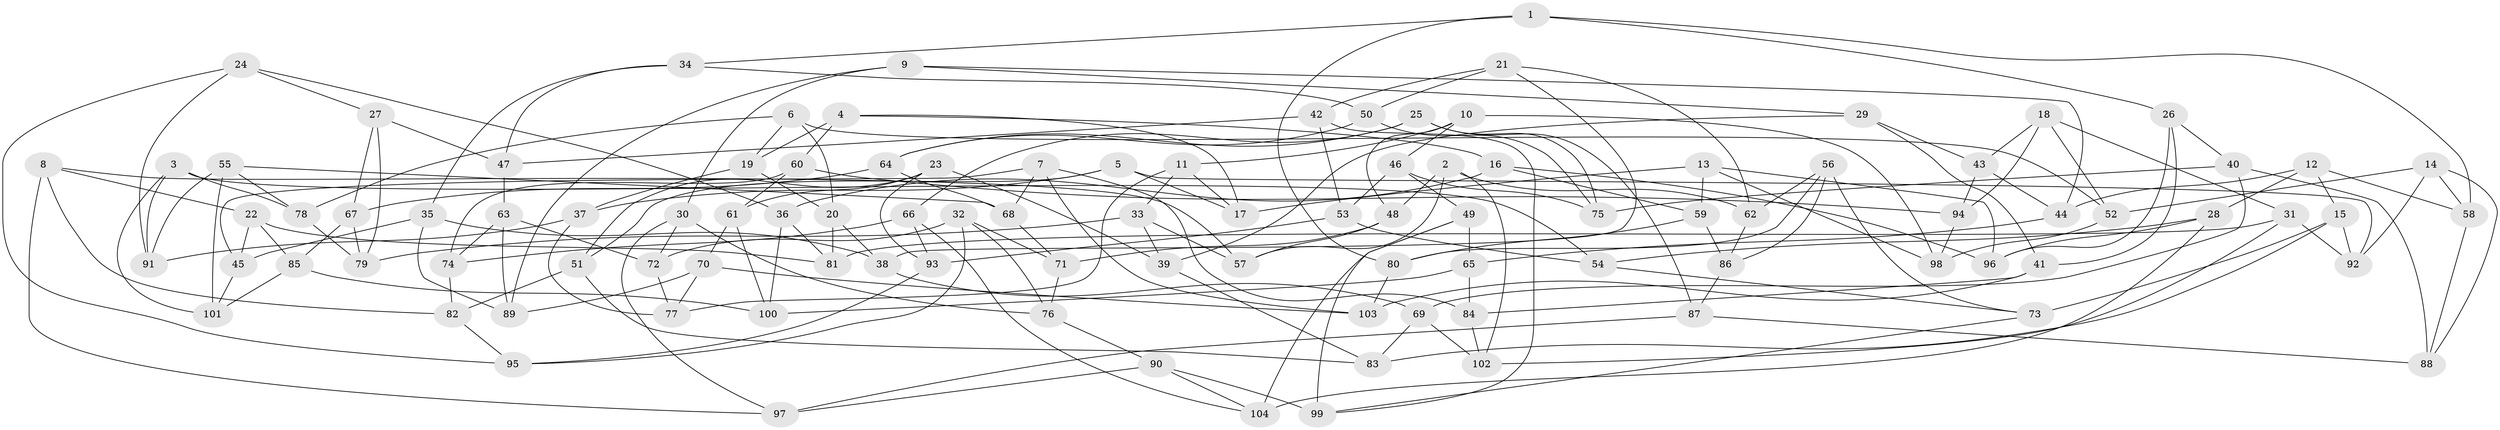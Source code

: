 // coarse degree distribution, {10: 0.0273972602739726, 11: 0.0273972602739726, 9: 0.0136986301369863, 4: 0.821917808219178, 3: 0.0547945205479452, 7: 0.0136986301369863, 8: 0.0273972602739726, 2: 0.0136986301369863}
// Generated by graph-tools (version 1.1) at 2025/54/03/04/25 22:54:02]
// undirected, 104 vertices, 208 edges
graph export_dot {
  node [color=gray90,style=filled];
  1;
  2;
  3;
  4;
  5;
  6;
  7;
  8;
  9;
  10;
  11;
  12;
  13;
  14;
  15;
  16;
  17;
  18;
  19;
  20;
  21;
  22;
  23;
  24;
  25;
  26;
  27;
  28;
  29;
  30;
  31;
  32;
  33;
  34;
  35;
  36;
  37;
  38;
  39;
  40;
  41;
  42;
  43;
  44;
  45;
  46;
  47;
  48;
  49;
  50;
  51;
  52;
  53;
  54;
  55;
  56;
  57;
  58;
  59;
  60;
  61;
  62;
  63;
  64;
  65;
  66;
  67;
  68;
  69;
  70;
  71;
  72;
  73;
  74;
  75;
  76;
  77;
  78;
  79;
  80;
  81;
  82;
  83;
  84;
  85;
  86;
  87;
  88;
  89;
  90;
  91;
  92;
  93;
  94;
  95;
  96;
  97;
  98;
  99;
  100;
  101;
  102;
  103;
  104;
  1 -- 58;
  1 -- 34;
  1 -- 26;
  1 -- 80;
  2 -- 57;
  2 -- 102;
  2 -- 62;
  2 -- 48;
  3 -- 101;
  3 -- 91;
  3 -- 54;
  3 -- 78;
  4 -- 16;
  4 -- 17;
  4 -- 60;
  4 -- 19;
  5 -- 17;
  5 -- 37;
  5 -- 51;
  5 -- 92;
  6 -- 78;
  6 -- 19;
  6 -- 20;
  6 -- 52;
  7 -- 68;
  7 -- 45;
  7 -- 84;
  7 -- 103;
  8 -- 97;
  8 -- 82;
  8 -- 22;
  8 -- 57;
  9 -- 89;
  9 -- 30;
  9 -- 44;
  9 -- 29;
  10 -- 46;
  10 -- 11;
  10 -- 98;
  10 -- 48;
  11 -- 33;
  11 -- 17;
  11 -- 77;
  12 -- 58;
  12 -- 15;
  12 -- 28;
  12 -- 44;
  13 -- 98;
  13 -- 17;
  13 -- 59;
  13 -- 96;
  14 -- 88;
  14 -- 52;
  14 -- 58;
  14 -- 92;
  15 -- 73;
  15 -- 83;
  15 -- 92;
  16 -- 36;
  16 -- 96;
  16 -- 59;
  18 -- 94;
  18 -- 52;
  18 -- 43;
  18 -- 31;
  19 -- 20;
  19 -- 37;
  20 -- 38;
  20 -- 81;
  21 -- 42;
  21 -- 50;
  21 -- 62;
  21 -- 38;
  22 -- 45;
  22 -- 85;
  22 -- 81;
  23 -- 93;
  23 -- 51;
  23 -- 39;
  23 -- 61;
  24 -- 91;
  24 -- 95;
  24 -- 27;
  24 -- 36;
  25 -- 64;
  25 -- 66;
  25 -- 75;
  25 -- 87;
  26 -- 41;
  26 -- 96;
  26 -- 40;
  27 -- 79;
  27 -- 47;
  27 -- 67;
  28 -- 104;
  28 -- 54;
  28 -- 96;
  29 -- 39;
  29 -- 43;
  29 -- 41;
  30 -- 97;
  30 -- 72;
  30 -- 76;
  31 -- 81;
  31 -- 102;
  31 -- 92;
  32 -- 76;
  32 -- 72;
  32 -- 95;
  32 -- 71;
  33 -- 39;
  33 -- 57;
  33 -- 79;
  34 -- 50;
  34 -- 35;
  34 -- 47;
  35 -- 89;
  35 -- 38;
  35 -- 45;
  36 -- 81;
  36 -- 100;
  37 -- 91;
  37 -- 77;
  38 -- 69;
  39 -- 83;
  40 -- 88;
  40 -- 69;
  40 -- 75;
  41 -- 84;
  41 -- 103;
  42 -- 47;
  42 -- 53;
  42 -- 99;
  43 -- 44;
  43 -- 94;
  44 -- 65;
  45 -- 101;
  46 -- 75;
  46 -- 49;
  46 -- 53;
  47 -- 63;
  48 -- 57;
  48 -- 71;
  49 -- 99;
  49 -- 65;
  49 -- 104;
  50 -- 64;
  50 -- 75;
  51 -- 83;
  51 -- 82;
  52 -- 98;
  53 -- 93;
  53 -- 54;
  54 -- 73;
  55 -- 101;
  55 -- 78;
  55 -- 91;
  55 -- 68;
  56 -- 73;
  56 -- 86;
  56 -- 62;
  56 -- 80;
  58 -- 88;
  59 -- 86;
  59 -- 80;
  60 -- 74;
  60 -- 61;
  60 -- 94;
  61 -- 70;
  61 -- 100;
  62 -- 86;
  63 -- 72;
  63 -- 89;
  63 -- 74;
  64 -- 68;
  64 -- 67;
  65 -- 84;
  65 -- 100;
  66 -- 93;
  66 -- 74;
  66 -- 104;
  67 -- 85;
  67 -- 79;
  68 -- 71;
  69 -- 83;
  69 -- 102;
  70 -- 103;
  70 -- 77;
  70 -- 89;
  71 -- 76;
  72 -- 77;
  73 -- 99;
  74 -- 82;
  76 -- 90;
  78 -- 79;
  80 -- 103;
  82 -- 95;
  84 -- 102;
  85 -- 101;
  85 -- 100;
  86 -- 87;
  87 -- 88;
  87 -- 97;
  90 -- 104;
  90 -- 99;
  90 -- 97;
  93 -- 95;
  94 -- 98;
}
